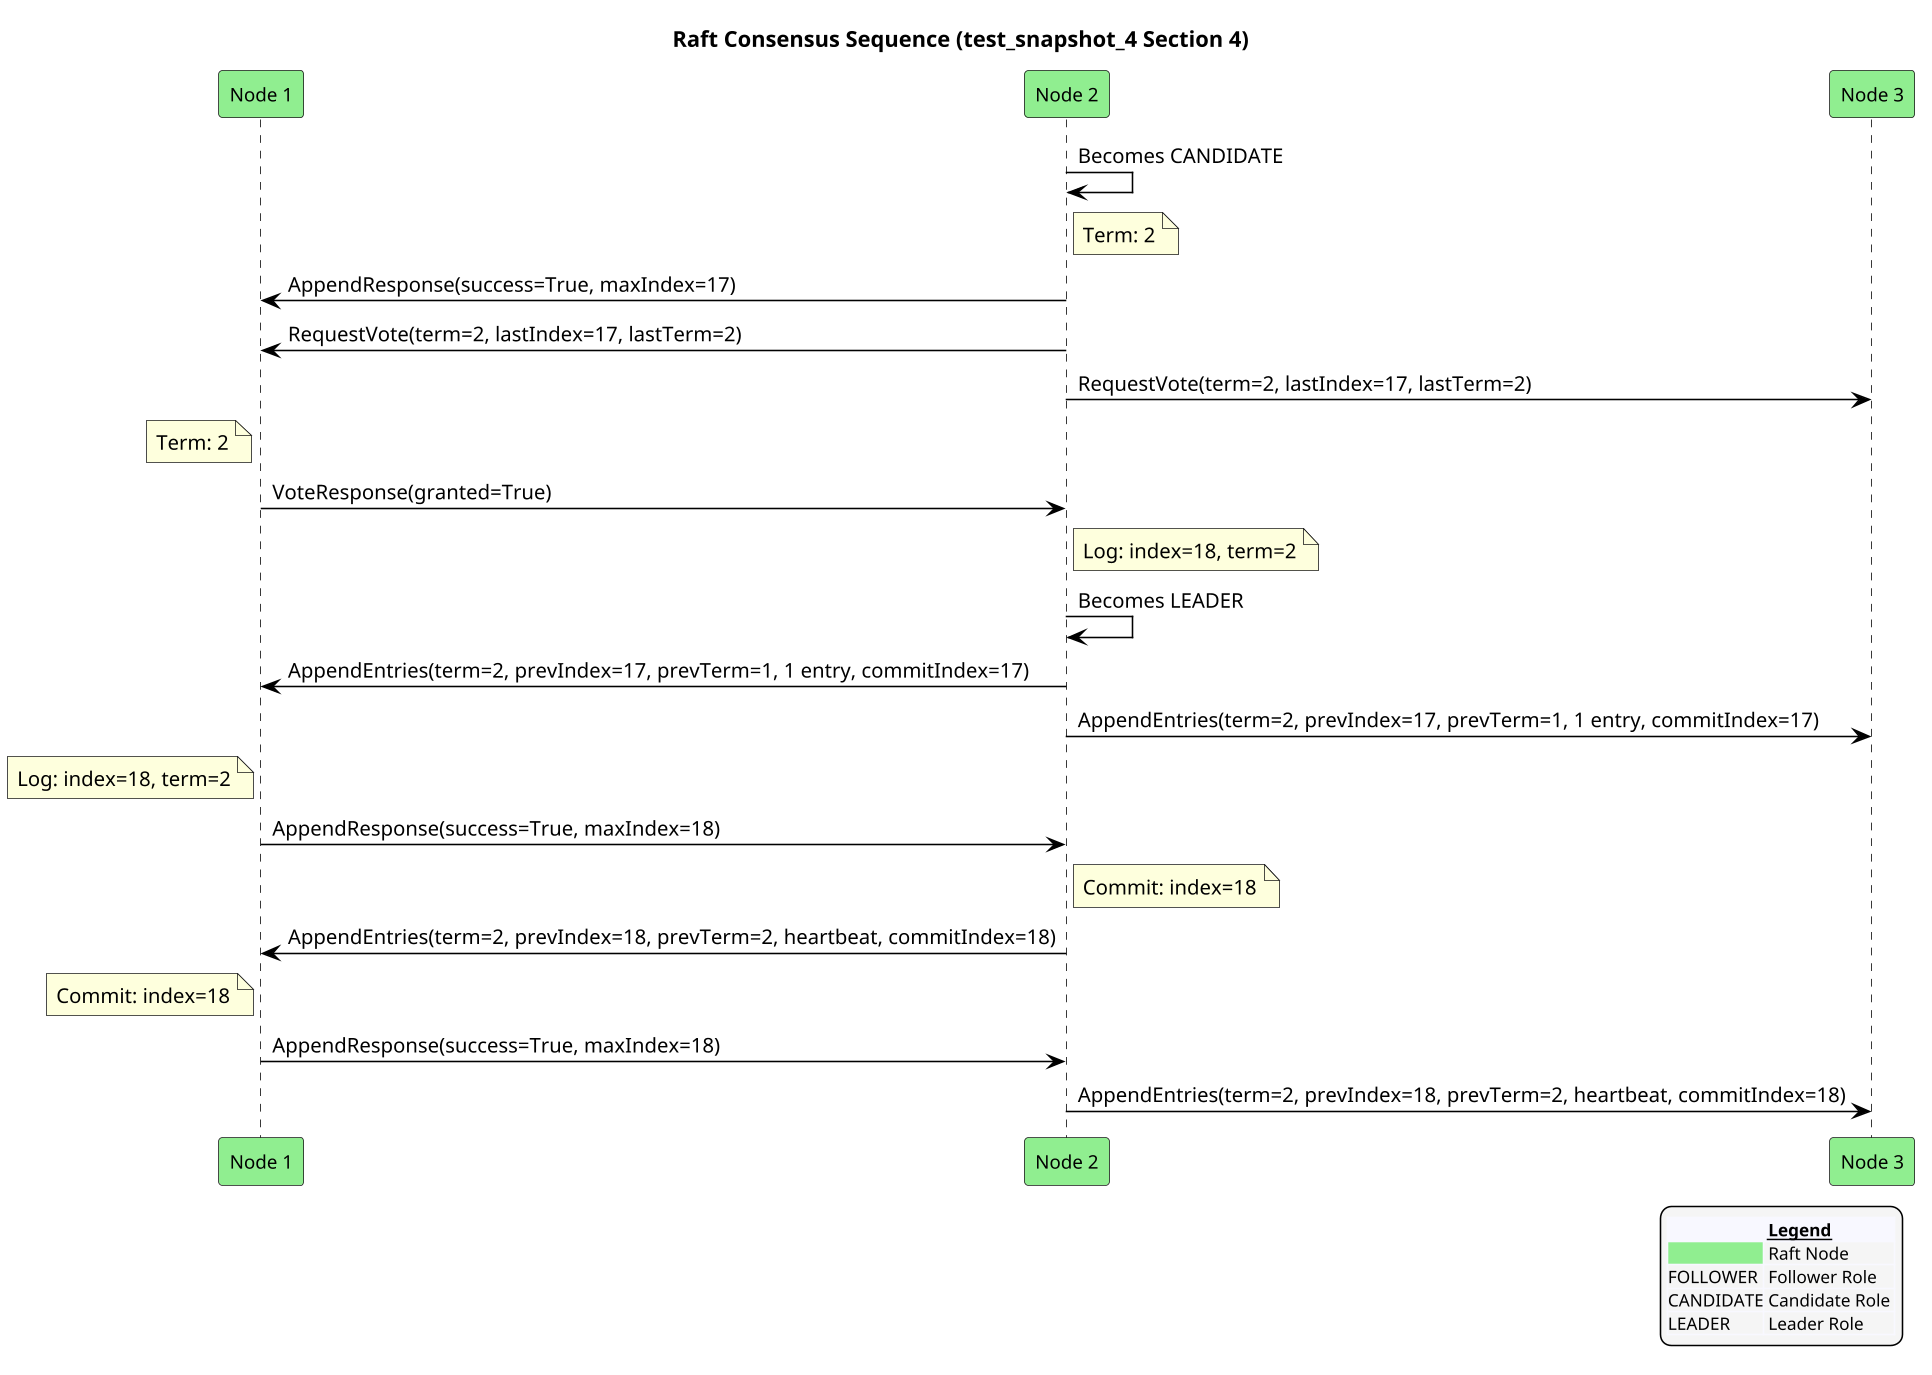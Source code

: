 @startuml
!pragma ratio 0.7
skinparam dpi 150
skinparam monochrome false
skinparam sequence {
  ArrowColor Black
  ActorBorderColor Black
  LifeLineBorderColor Black
  ParticipantFontSize 12
  Padding 10
}
skinparam legend {
  BackgroundColor #F5F5F5
  FontSize 11
}
title Raft Consensus Sequence (test_snapshot_4 Section 4)

participant "Node 1" as n1 order 10 #Lightgreen
participant "Node 2" as n2 order 20 #Lightgreen
participant "Node 3" as n3 order 30 #Lightgreen
n2 -> n2: Becomes CANDIDATE
note right of n2: Term: 2
n2 -> n1: AppendResponse(success=True, maxIndex=17)
n2 -> n1: RequestVote(term=2, lastIndex=17, lastTerm=2)
n2 -> n3: RequestVote(term=2, lastIndex=17, lastTerm=2)
note left of n1: Term: 2
n1 -> n2: VoteResponse(granted=True)
note right of n2: Log: index=18, term=2
n2 -> n2: Becomes LEADER
n2 -> n1: AppendEntries(term=2, prevIndex=17, prevTerm=1, 1 entry, commitIndex=17)
n2 -> n3: AppendEntries(term=2, prevIndex=17, prevTerm=1, 1 entry, commitIndex=17)
note left of n1: Log: index=18, term=2
n1 -> n2: AppendResponse(success=True, maxIndex=18)
note right of n2: Commit: index=18
n2 -> n1: AppendEntries(term=2, prevIndex=18, prevTerm=2, heartbeat, commitIndex=18)
note left of n1: Commit: index=18
n1 -> n2: AppendResponse(success=True, maxIndex=18)
n2 -> n3: AppendEntries(term=2, prevIndex=18, prevTerm=2, heartbeat, commitIndex=18)

legend right
  <#GhostWhite,#GhostWhite>|      |= __Legend__ |
  |<#Lightgreen>| Raft Node |
  |FOLLOWER| Follower Role |
  |CANDIDATE| Candidate Role |
  |LEADER| Leader Role |
endlegend
@enduml
